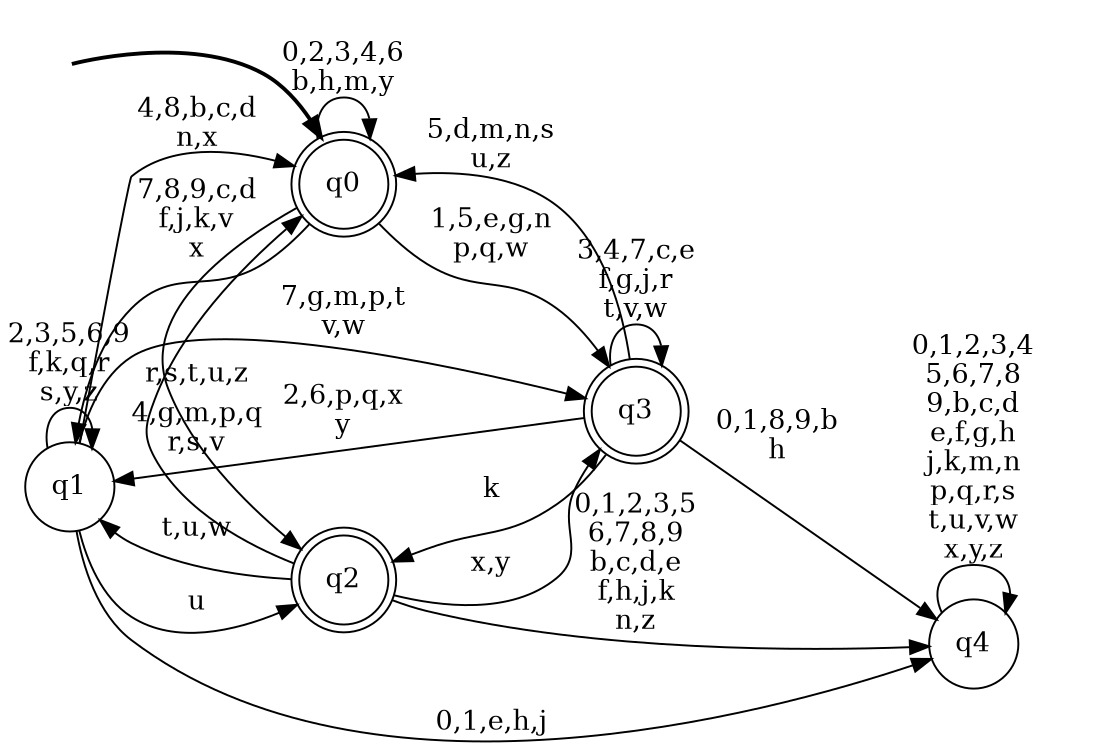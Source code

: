digraph BlueStar {
__start0 [style = invis, shape = none, label = "", width = 0, height = 0];

rankdir=LR;
size="8,5";

s0 [style="rounded,filled", color="black", fillcolor="white" shape="doublecircle", label="q0"];
s1 [style="filled", color="black", fillcolor="white" shape="circle", label="q1"];
s2 [style="rounded,filled", color="black", fillcolor="white" shape="doublecircle", label="q2"];
s3 [style="rounded,filled", color="black", fillcolor="white" shape="doublecircle", label="q3"];
s4 [style="filled", color="black", fillcolor="white" shape="circle", label="q4"];
subgraph cluster_main { 
	graph [pad=".75", ranksep="0.15", nodesep="0.15"];
	 style=invis; 
	__start0 -> s0 [penwidth=2];
}
s0 -> s0 [label="0,2,3,4,6\nb,h,m,y"];
s0 -> s1 [label="7,8,9,c,d\nf,j,k,v\nx"];
s0 -> s2 [label="r,s,t,u,z"];
s0 -> s3 [label="1,5,e,g,n\np,q,w"];
s1 -> s0 [label="4,8,b,c,d\nn,x"];
s1 -> s1 [label="2,3,5,6,9\nf,k,q,r\ns,y,z"];
s1 -> s2 [label="u"];
s1 -> s3 [label="7,g,m,p,t\nv,w"];
s1 -> s4 [label="0,1,e,h,j"];
s2 -> s0 [label="4,g,m,p,q\nr,s,v"];
s2 -> s1 [label="t,u,w"];
s2 -> s3 [label="x,y"];
s2 -> s4 [label="0,1,2,3,5\n6,7,8,9\nb,c,d,e\nf,h,j,k\nn,z"];
s3 -> s0 [label="5,d,m,n,s\nu,z"];
s3 -> s1 [label="2,6,p,q,x\ny"];
s3 -> s2 [label="k"];
s3 -> s3 [label="3,4,7,c,e\nf,g,j,r\nt,v,w"];
s3 -> s4 [label="0,1,8,9,b\nh"];
s4 -> s4 [label="0,1,2,3,4\n5,6,7,8\n9,b,c,d\ne,f,g,h\nj,k,m,n\np,q,r,s\nt,u,v,w\nx,y,z"];

}